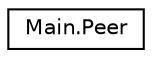 digraph "Graphical Class Hierarchy"
{
 // LATEX_PDF_SIZE
  edge [fontname="Helvetica",fontsize="10",labelfontname="Helvetica",labelfontsize="10"];
  node [fontname="Helvetica",fontsize="10",shape=record];
  rankdir="LR";
  Node0 [label="Main.Peer",height=0.2,width=0.4,color="black", fillcolor="white", style="filled",URL="$classMain_1_1Peer.html",tooltip=" "];
}
